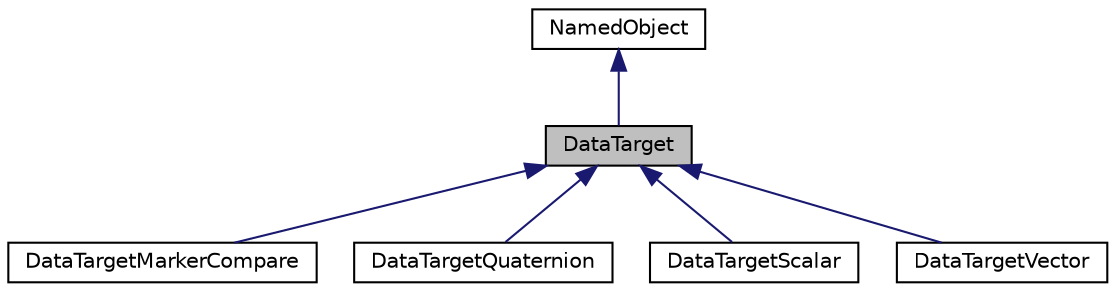 digraph "DataTarget"
{
 // LATEX_PDF_SIZE
  edge [fontname="Helvetica",fontsize="10",labelfontname="Helvetica",labelfontsize="10"];
  node [fontname="Helvetica",fontsize="10",shape=record];
  Node1 [label="DataTarget",height=0.2,width=0.4,color="black", fillcolor="grey75", style="filled", fontcolor="black",tooltip=" "];
  Node2 -> Node1 [dir="back",color="midnightblue",fontsize="10",style="solid",fontname="Helvetica"];
  Node2 [label="NamedObject",height=0.2,width=0.4,color="black", fillcolor="white", style="filled",URL="$classNamedObject.html",tooltip=" "];
  Node1 -> Node3 [dir="back",color="midnightblue",fontsize="10",style="solid",fontname="Helvetica"];
  Node3 [label="DataTargetMarkerCompare",height=0.2,width=0.4,color="black", fillcolor="white", style="filled",URL="$classDataTargetMarkerCompare.html",tooltip=" "];
  Node1 -> Node4 [dir="back",color="midnightblue",fontsize="10",style="solid",fontname="Helvetica"];
  Node4 [label="DataTargetQuaternion",height=0.2,width=0.4,color="black", fillcolor="white", style="filled",URL="$classDataTargetQuaternion.html",tooltip=" "];
  Node1 -> Node5 [dir="back",color="midnightblue",fontsize="10",style="solid",fontname="Helvetica"];
  Node5 [label="DataTargetScalar",height=0.2,width=0.4,color="black", fillcolor="white", style="filled",URL="$classDataTargetScalar.html",tooltip=" "];
  Node1 -> Node6 [dir="back",color="midnightblue",fontsize="10",style="solid",fontname="Helvetica"];
  Node6 [label="DataTargetVector",height=0.2,width=0.4,color="black", fillcolor="white", style="filled",URL="$classDataTargetVector.html",tooltip=" "];
}
